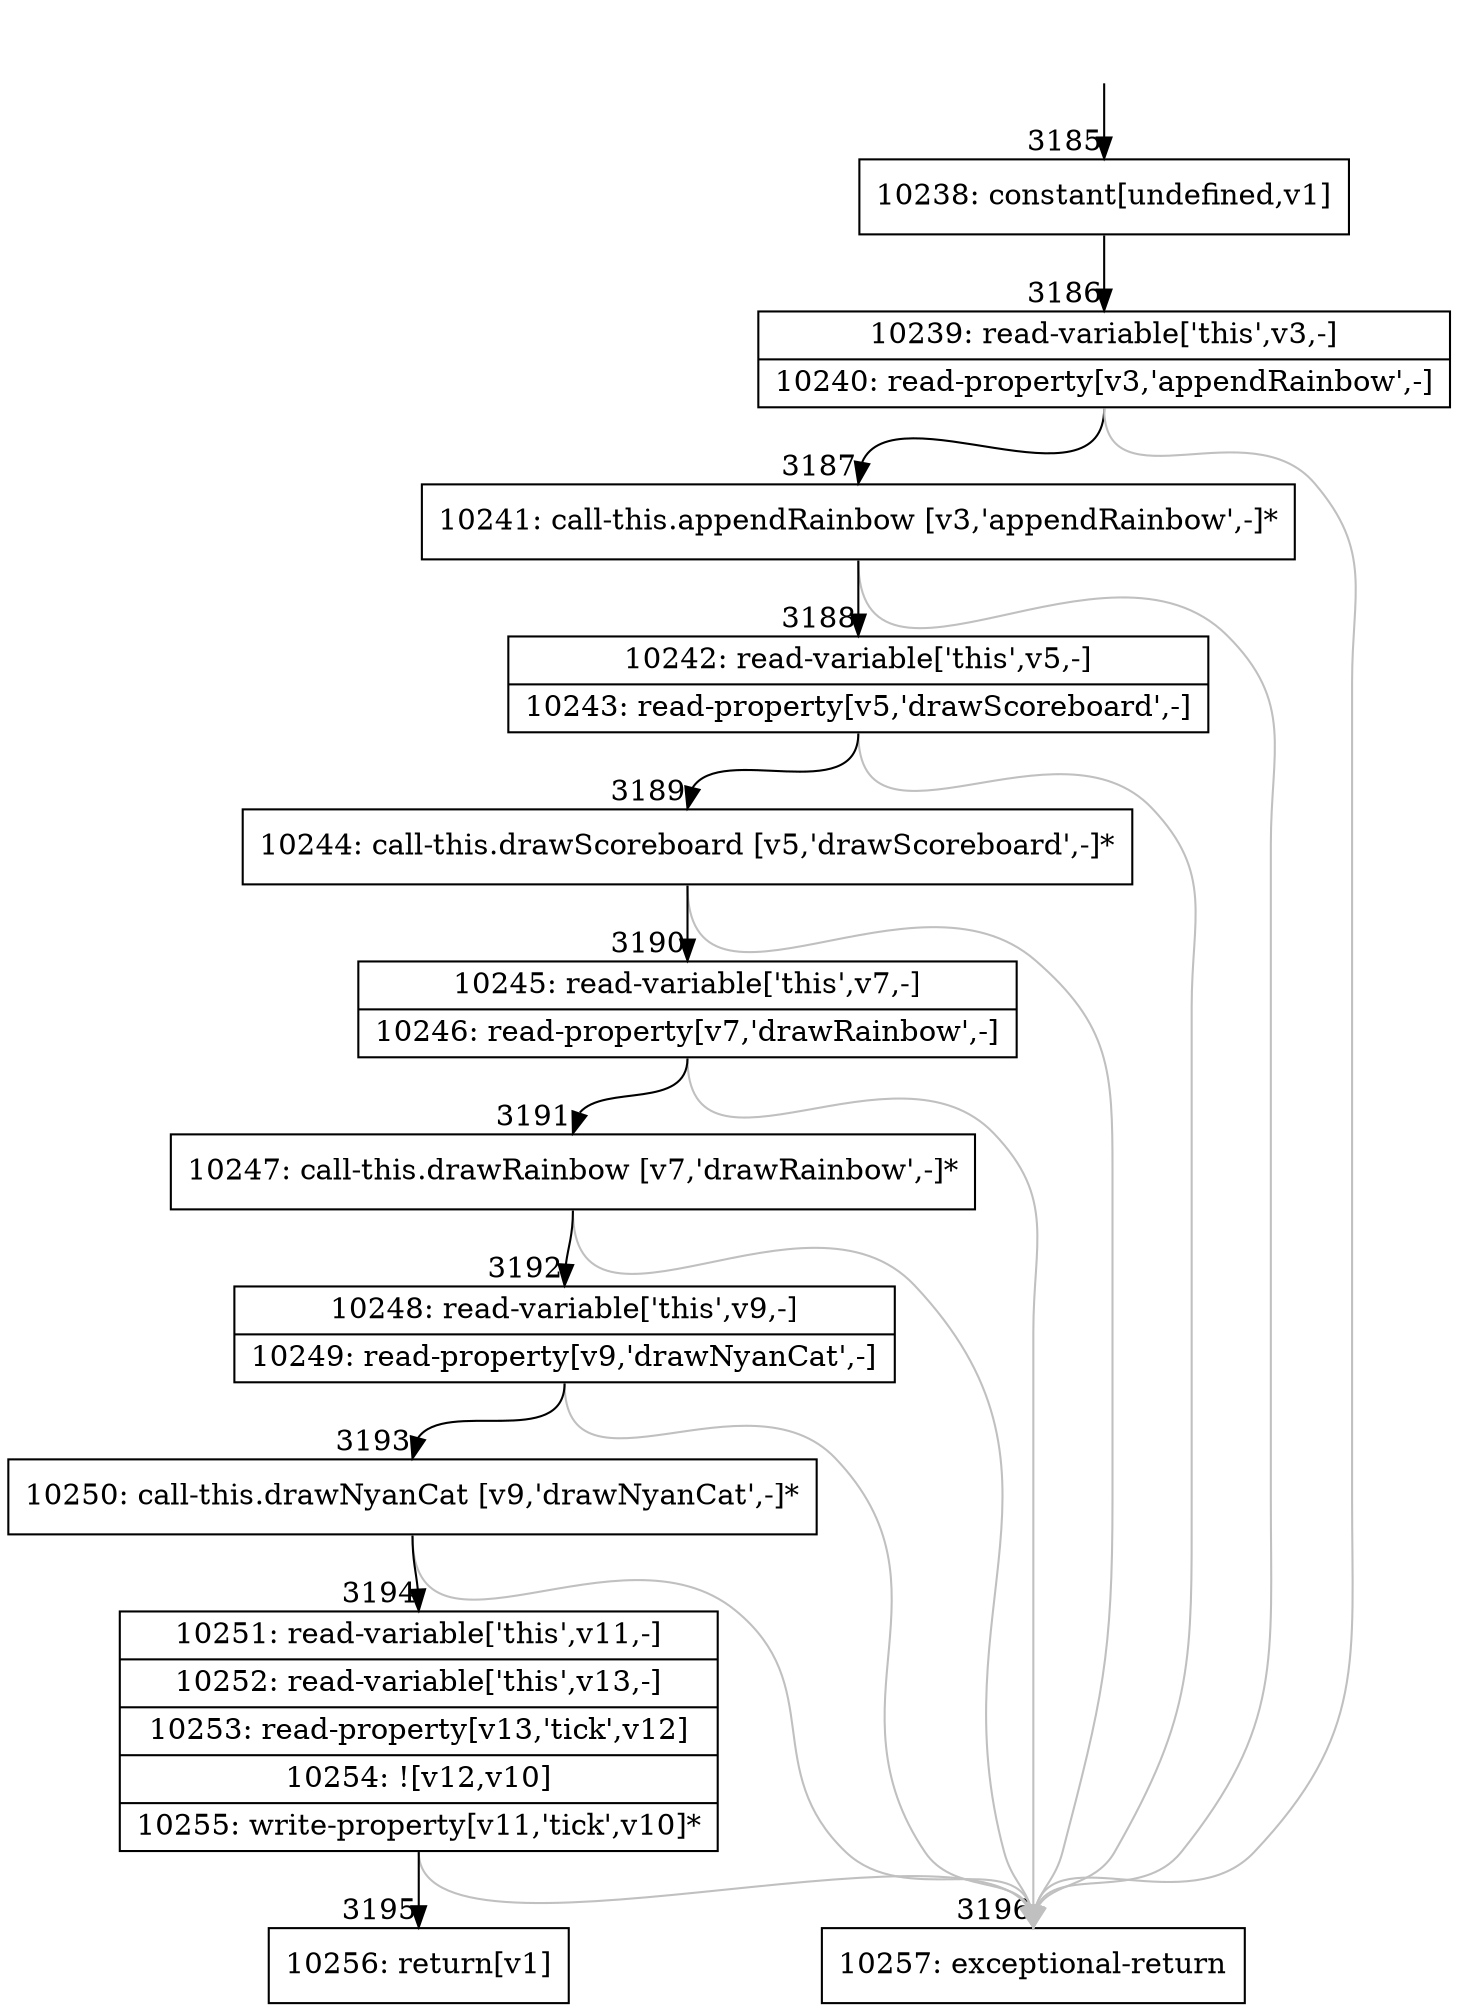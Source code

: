 digraph {
rankdir="TD"
BB_entry286[shape=none,label=""];
BB_entry286 -> BB3185 [tailport=s, headport=n, headlabel="    3185"]
BB3185 [shape=record label="{10238: constant[undefined,v1]}" ] 
BB3185 -> BB3186 [tailport=s, headport=n, headlabel="      3186"]
BB3186 [shape=record label="{10239: read-variable['this',v3,-]|10240: read-property[v3,'appendRainbow',-]}" ] 
BB3186 -> BB3187 [tailport=s, headport=n, headlabel="      3187"]
BB3186 -> BB3196 [tailport=s, headport=n, color=gray, headlabel="      3196"]
BB3187 [shape=record label="{10241: call-this.appendRainbow [v3,'appendRainbow',-]*}" ] 
BB3187 -> BB3188 [tailport=s, headport=n, headlabel="      3188"]
BB3187 -> BB3196 [tailport=s, headport=n, color=gray]
BB3188 [shape=record label="{10242: read-variable['this',v5,-]|10243: read-property[v5,'drawScoreboard',-]}" ] 
BB3188 -> BB3189 [tailport=s, headport=n, headlabel="      3189"]
BB3188 -> BB3196 [tailport=s, headport=n, color=gray]
BB3189 [shape=record label="{10244: call-this.drawScoreboard [v5,'drawScoreboard',-]*}" ] 
BB3189 -> BB3190 [tailport=s, headport=n, headlabel="      3190"]
BB3189 -> BB3196 [tailport=s, headport=n, color=gray]
BB3190 [shape=record label="{10245: read-variable['this',v7,-]|10246: read-property[v7,'drawRainbow',-]}" ] 
BB3190 -> BB3191 [tailport=s, headport=n, headlabel="      3191"]
BB3190 -> BB3196 [tailport=s, headport=n, color=gray]
BB3191 [shape=record label="{10247: call-this.drawRainbow [v7,'drawRainbow',-]*}" ] 
BB3191 -> BB3192 [tailport=s, headport=n, headlabel="      3192"]
BB3191 -> BB3196 [tailport=s, headport=n, color=gray]
BB3192 [shape=record label="{10248: read-variable['this',v9,-]|10249: read-property[v9,'drawNyanCat',-]}" ] 
BB3192 -> BB3193 [tailport=s, headport=n, headlabel="      3193"]
BB3192 -> BB3196 [tailport=s, headport=n, color=gray]
BB3193 [shape=record label="{10250: call-this.drawNyanCat [v9,'drawNyanCat',-]*}" ] 
BB3193 -> BB3194 [tailport=s, headport=n, headlabel="      3194"]
BB3193 -> BB3196 [tailport=s, headport=n, color=gray]
BB3194 [shape=record label="{10251: read-variable['this',v11,-]|10252: read-variable['this',v13,-]|10253: read-property[v13,'tick',v12]|10254: ![v12,v10]|10255: write-property[v11,'tick',v10]*}" ] 
BB3194 -> BB3195 [tailport=s, headport=n, headlabel="      3195"]
BB3194 -> BB3196 [tailport=s, headport=n, color=gray]
BB3195 [shape=record label="{10256: return[v1]}" ] 
BB3196 [shape=record label="{10257: exceptional-return}" ] 
//#$~ 3671
}
